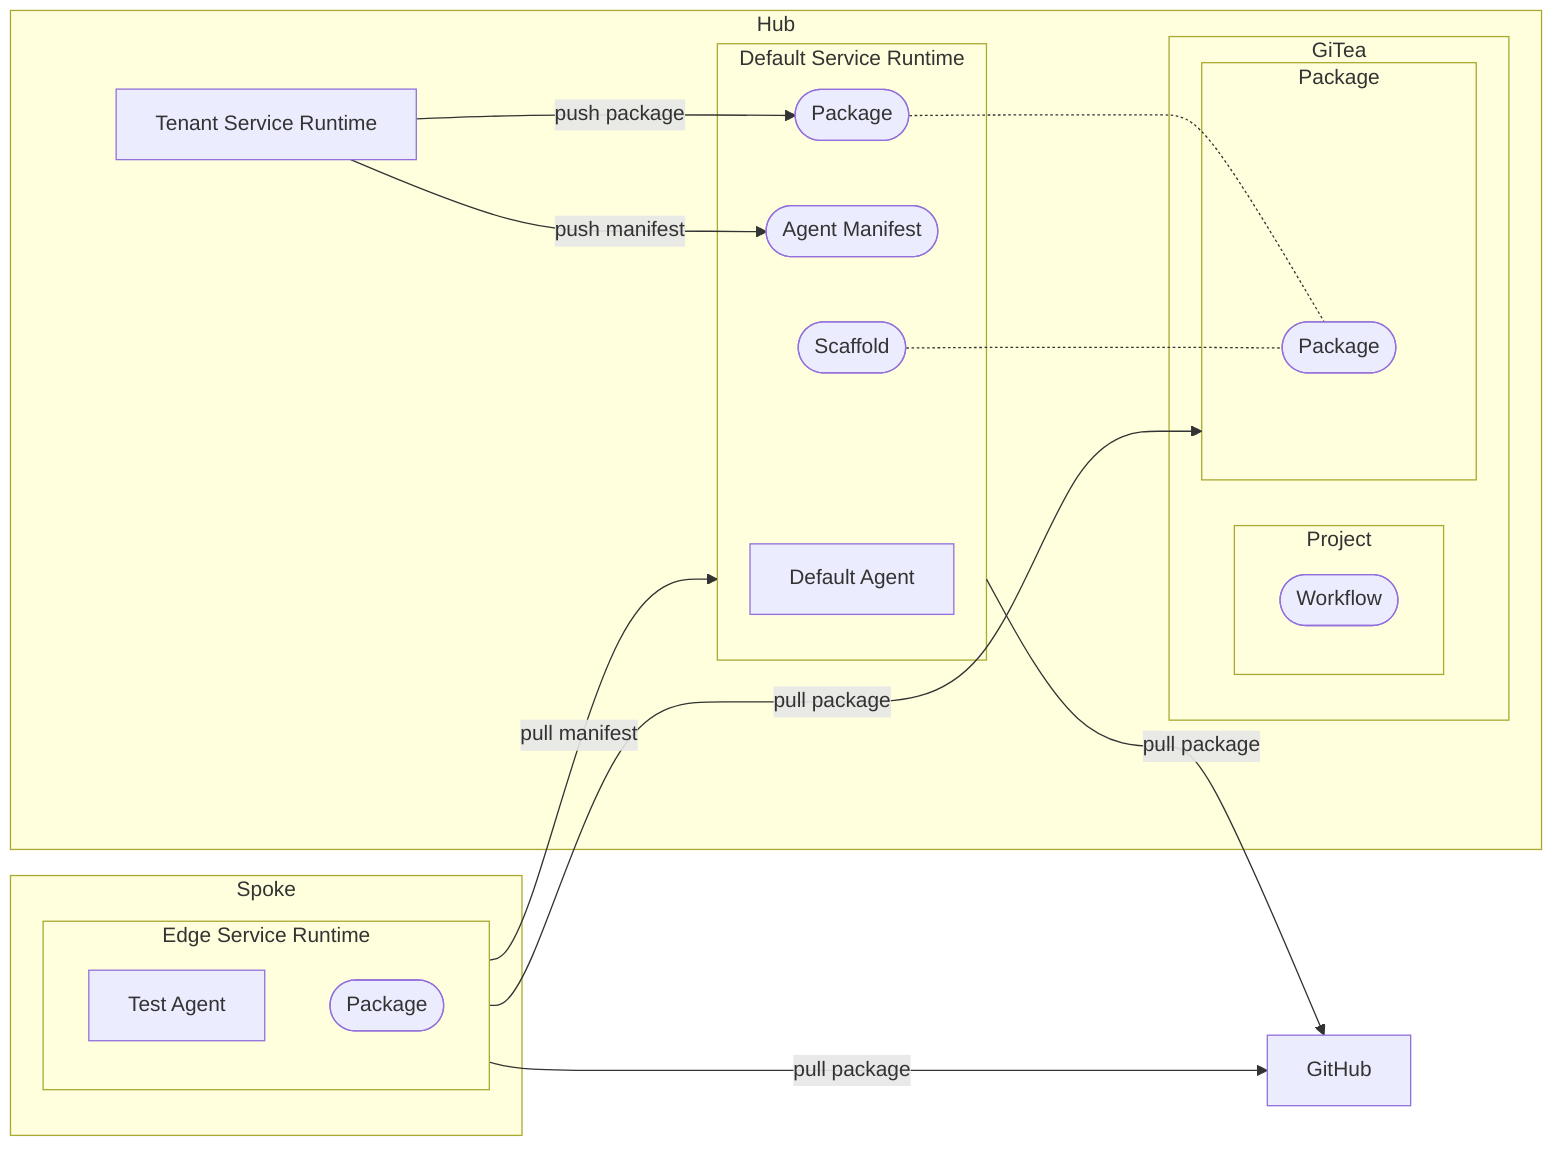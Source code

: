 flowchart LR
  github[GitHub]
  subgraph hub[Hub]
    hub.tsr["Tenant Service Runtime"]
    subgraph hub.git["GiTea"]
      subgraph hub.git.project["Project"]
        hub.git.project.wf(["Workflow"])
      end
      subgraph hub.git.pkg["Package"]
        hub.git.pkg.pkg(["Package"])
      end
    end
    subgraph hub.svc["Default Service Runtime"]
      hub.svc.agent["Default Agent"]
      hub.svc.am(["Agent Manifest"])
      hub.svc.scaffold(["Scaffold"])
      hub.svc.pkg(["Package"])
    end
  end
  subgraph spoke [Spoke]
    subgraph spoke.svc["Edge Service Runtime"]
      spoke.svc.agent["Test Agent"]
      spoke.svc.pkg(["Package"])
    end
  end
  hub.tsr -- push manifest --> hub.svc.am
  hub.tsr -- push package --> hub.svc.pkg
  hub.svc.pkg -.- hub.git.pkg.pkg
  hub.svc.scaffold -.- hub.git.pkg.pkg
  hub.svc -- pull package --> github
  spoke.svc -- pull manifest --> hub.svc
  spoke.svc -- pull package --> hub.git.pkg
  spoke.svc -- pull package --> github